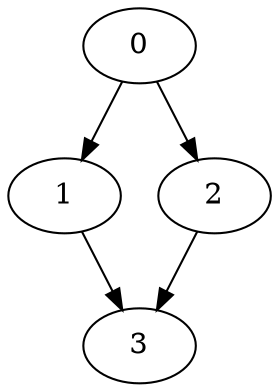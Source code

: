 strict digraph "arf" {
0;
1;
2;
3; 
0 -> 1  [port=0, weight=2];
0 -> 2  [port=0, weight=2];
1 -> 3  [port=0, weight=0];
2 -> 3  [port=0, weight=0];
}

